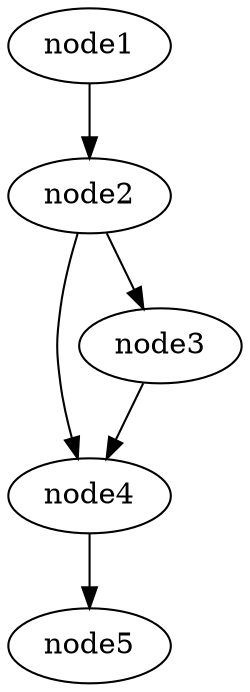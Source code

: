 digraph g{
	node5
	node4 -> node5
	node3 -> node4
	node2 -> node4
	node2 -> node3
	node1 -> node2
}
